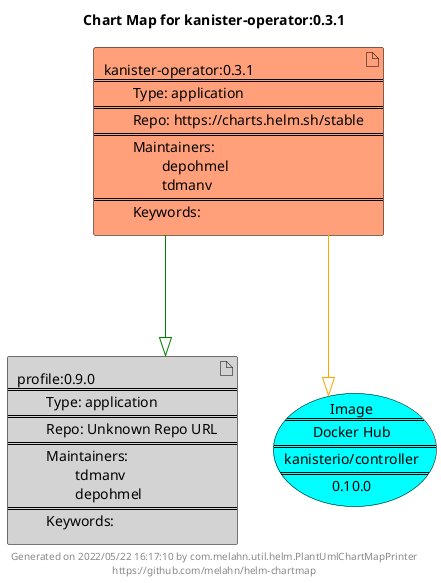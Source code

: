 @startuml
skinparam linetype ortho
skinparam backgroundColor white
skinparam usecaseBorderColor black
skinparam usecaseArrowColor LightSlateGray
skinparam artifactBorderColor black
skinparam artifactArrowColor LightSlateGray

title Chart Map for kanister-operator:0.3.1

'There are 2 referenced Helm Charts
artifact "kanister-operator:0.3.1\n====\n\tType: application\n====\n\tRepo: https://charts.helm.sh/stable\n====\n\tMaintainers: \n\t\tdepohmel\n\t\ttdmanv\n====\n\tKeywords: " as kanister_operator_0_3_1 #LightSalmon
artifact "profile:0.9.0\n====\n\tType: application\n====\n\tRepo: Unknown Repo URL\n====\n\tMaintainers: \n\t\ttdmanv\n\t\tdepohmel\n====\n\tKeywords: " as profile_0_9_0 #LightGray

'There is one referenced Docker Image
usecase "Image\n====\nDocker Hub\n====\nkanisterio/controller\n====\n0.10.0" as kanisterio_controller_0_10_0 #Cyan

'Chart Dependencies
kanister_operator_0_3_1--[#green]-|>profile_0_9_0
kanister_operator_0_3_1--[#orange]-|>kanisterio_controller_0_10_0

center footer Generated on 2022/05/22 16:17:10 by com.melahn.util.helm.PlantUmlChartMapPrinter\nhttps://github.com/melahn/helm-chartmap
@enduml
